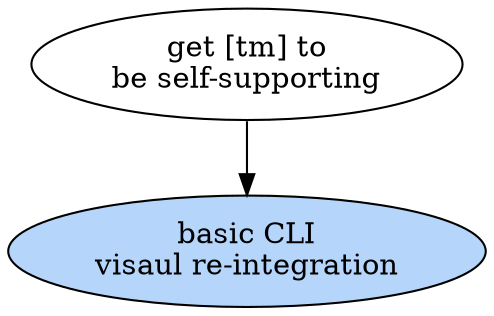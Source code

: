 digraph{

  ss [ label="get [tm] to\nbe self-supporting" ]
  xx [ label="basic CLI\nvisaul re-integration" fillcolor="#b5d5fb" style=filled ]
  ss->xx

  # that one color of blue: fillcolor="#b5d5fb" style=filled

}
